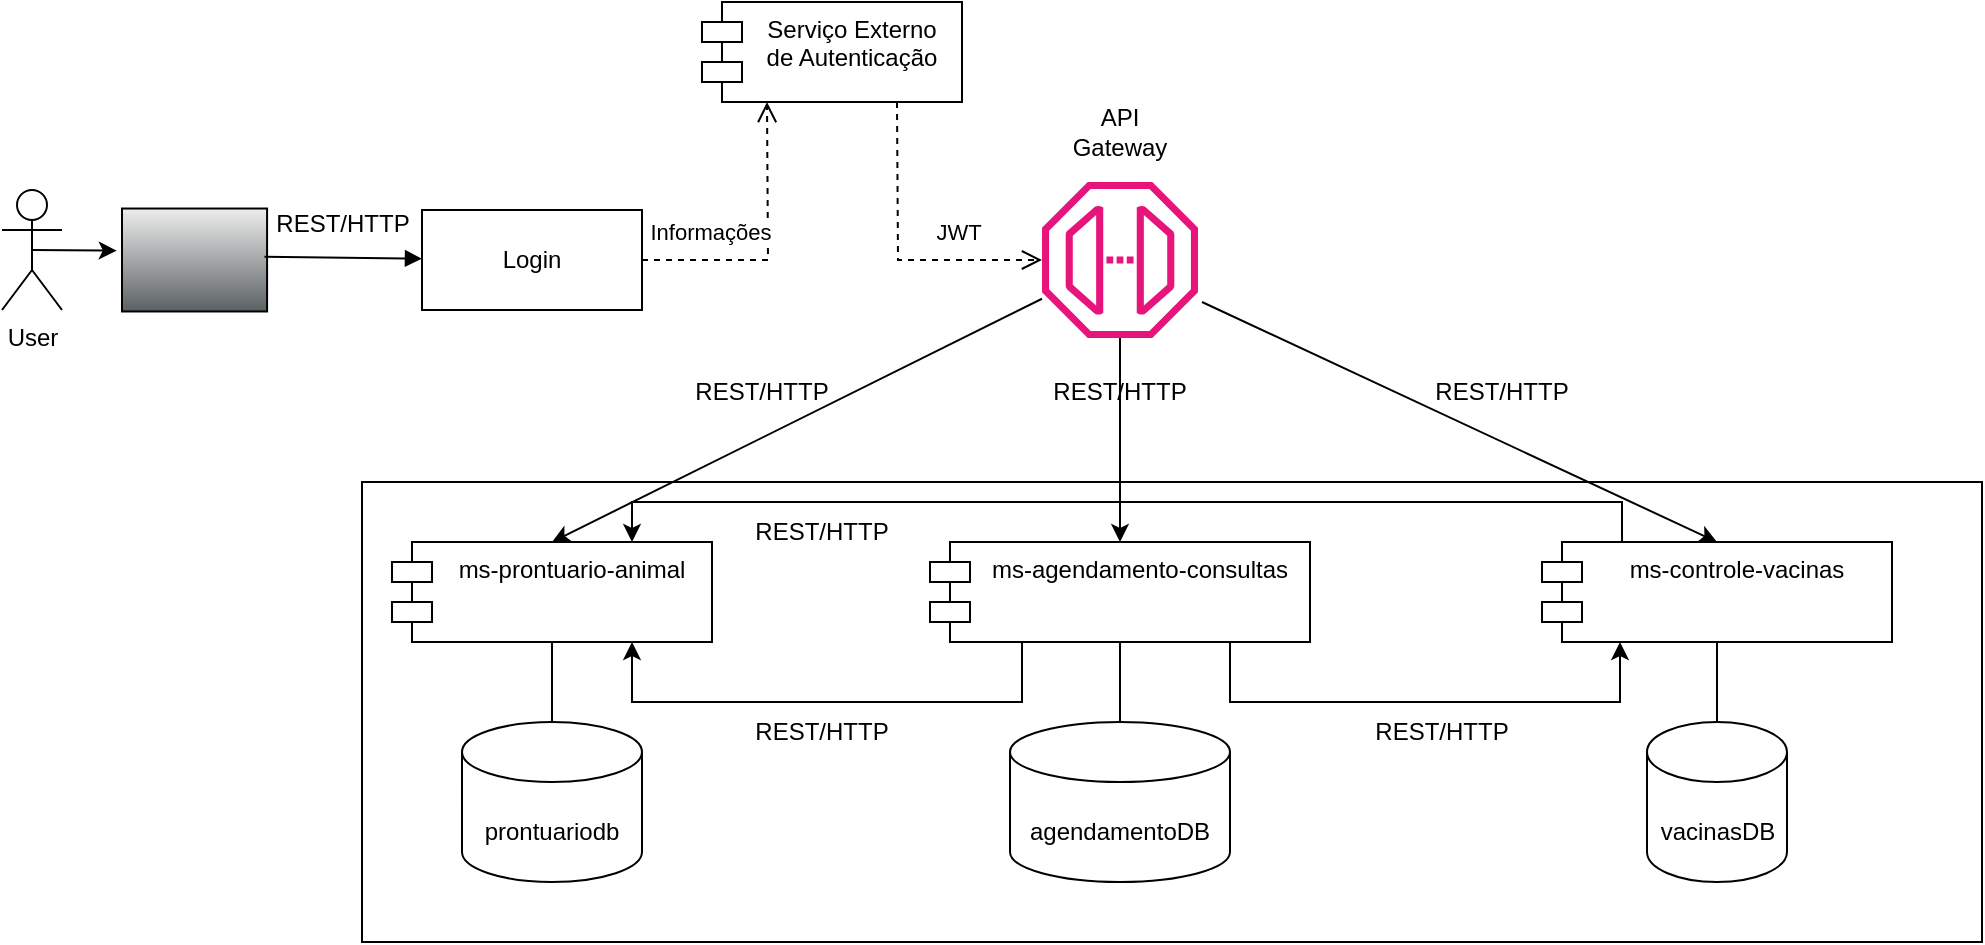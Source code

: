 <mxfile version="28.1.2">
  <diagram name="Página-1" id="7owDZvhy-oLVDXLCxerV">
    <mxGraphModel dx="1255" dy="933" grid="1" gridSize="10" guides="1" tooltips="1" connect="1" arrows="1" fold="1" page="1" pageScale="1" pageWidth="1169" pageHeight="827" math="0" shadow="0">
      <root>
        <mxCell id="0" />
        <mxCell id="1" parent="0" />
        <mxCell id="jMyXrpYuWw6sm7gt-vB7-31" value="" style="rounded=0;whiteSpace=wrap;html=1;strokeColor=default;align=center;verticalAlign=middle;fontFamily=Helvetica;fontSize=12;fontColor=default;fillColor=default;" vertex="1" parent="1">
          <mxGeometry x="190" y="340" width="810" height="230" as="geometry" />
        </mxCell>
        <mxCell id="jMyXrpYuWw6sm7gt-vB7-1" value="User" style="shape=umlActor;verticalLabelPosition=bottom;verticalAlign=top;html=1;outlineConnect=0;" vertex="1" parent="1">
          <mxGeometry x="10" y="194" width="30" height="60" as="geometry" />
        </mxCell>
        <mxCell id="jMyXrpYuWw6sm7gt-vB7-2" value="" style="endArrow=classic;html=1;rounded=0;exitX=0.5;exitY=0.5;exitDx=0;exitDy=0;exitPerimeter=0;entryX=-0.036;entryY=0.409;entryDx=0;entryDy=0;entryPerimeter=0;" edge="1" parent="1" source="jMyXrpYuWw6sm7gt-vB7-1" target="jMyXrpYuWw6sm7gt-vB7-41">
          <mxGeometry width="50" height="50" relative="1" as="geometry">
            <mxPoint x="60" y="228.5" as="sourcePoint" />
            <mxPoint x="60" y="220" as="targetPoint" />
          </mxGeometry>
        </mxCell>
        <mxCell id="jMyXrpYuWw6sm7gt-vB7-4" value="Login" style="html=1;whiteSpace=wrap;" vertex="1" parent="1">
          <mxGeometry x="220" y="204" width="110" height="50" as="geometry" />
        </mxCell>
        <mxCell id="jMyXrpYuWw6sm7gt-vB7-5" value="Informações" style="html=1;verticalAlign=bottom;endArrow=open;dashed=1;endSize=8;curved=0;rounded=0;exitX=1;exitY=0.5;exitDx=0;exitDy=0;entryX=0.25;entryY=1;entryDx=0;entryDy=0;" edge="1" parent="1" source="jMyXrpYuWw6sm7gt-vB7-4" target="jMyXrpYuWw6sm7gt-vB7-6">
          <mxGeometry x="-0.52" y="5" relative="1" as="geometry">
            <mxPoint x="430" y="228.5" as="sourcePoint" />
            <mxPoint x="392.5" y="154.0" as="targetPoint" />
            <Array as="points">
              <mxPoint x="393" y="229" />
            </Array>
            <mxPoint as="offset" />
          </mxGeometry>
        </mxCell>
        <mxCell id="jMyXrpYuWw6sm7gt-vB7-6" value="Serviço Externo&lt;div&gt;de Autenticação&lt;/div&gt;" style="html=1;whiteSpace=wrap;shape=module;spacingLeft=20;verticalAlign=top;" vertex="1" parent="1">
          <mxGeometry x="360" y="100" width="130" height="50" as="geometry" />
        </mxCell>
        <mxCell id="jMyXrpYuWw6sm7gt-vB7-7" value="JWT" style="html=1;verticalAlign=bottom;endArrow=open;dashed=1;endSize=8;curved=0;rounded=0;exitX=0.75;exitY=1;exitDx=0;exitDy=0;" edge="1" parent="1" source="jMyXrpYuWw6sm7gt-vB7-6" target="jMyXrpYuWw6sm7gt-vB7-11">
          <mxGeometry x="0.448" y="5" relative="1" as="geometry">
            <mxPoint x="430" y="160" as="sourcePoint" />
            <mxPoint x="510" y="225" as="targetPoint" />
            <Array as="points">
              <mxPoint x="458" y="229" />
            </Array>
            <mxPoint as="offset" />
          </mxGeometry>
        </mxCell>
        <mxCell id="jMyXrpYuWw6sm7gt-vB7-11" value="" style="sketch=0;outlineConnect=0;fontColor=#232F3E;gradientColor=none;fillColor=#E7157B;strokeColor=none;dashed=0;verticalLabelPosition=bottom;verticalAlign=top;align=center;html=1;fontSize=12;fontStyle=0;aspect=fixed;pointerEvents=1;shape=mxgraph.aws4.endpoint;" vertex="1" parent="1">
          <mxGeometry x="530" y="190" width="78" height="78" as="geometry" />
        </mxCell>
        <mxCell id="jMyXrpYuWw6sm7gt-vB7-12" value="API Gateway" style="text;html=1;align=center;verticalAlign=middle;whiteSpace=wrap;rounded=0;" vertex="1" parent="1">
          <mxGeometry x="539" y="150" width="60" height="30" as="geometry" />
        </mxCell>
        <mxCell id="jMyXrpYuWw6sm7gt-vB7-17" value="ms-prontuario-animal" style="shape=module;align=left;spacingLeft=20;align=center;verticalAlign=top;whiteSpace=wrap;html=1;strokeColor=default;fontFamily=Helvetica;fontSize=12;fontColor=default;fillColor=default;" vertex="1" parent="1">
          <mxGeometry x="205" y="370" width="160" height="50" as="geometry" />
        </mxCell>
        <mxCell id="jMyXrpYuWw6sm7gt-vB7-18" value="ms-agendamento-consultas" style="shape=module;align=left;spacingLeft=20;align=center;verticalAlign=top;whiteSpace=wrap;html=1;strokeColor=default;fontFamily=Helvetica;fontSize=12;fontColor=default;fillColor=default;" vertex="1" parent="1">
          <mxGeometry x="474" y="370" width="190" height="50" as="geometry" />
        </mxCell>
        <mxCell id="jMyXrpYuWw6sm7gt-vB7-19" value="ms-controle-vacinas" style="shape=module;align=left;spacingLeft=20;align=center;verticalAlign=top;whiteSpace=wrap;html=1;strokeColor=default;fontFamily=Helvetica;fontSize=12;fontColor=default;fillColor=default;" vertex="1" parent="1">
          <mxGeometry x="780" y="370" width="175" height="50" as="geometry" />
        </mxCell>
        <mxCell id="jMyXrpYuWw6sm7gt-vB7-20" value="" style="shape=cylinder3;whiteSpace=wrap;html=1;boundedLbl=1;backgroundOutline=1;size=15;strokeColor=default;align=center;verticalAlign=middle;fontFamily=Helvetica;fontSize=12;fontColor=default;fillColor=default;" vertex="1" parent="1">
          <mxGeometry x="240" y="460" width="90" height="80" as="geometry" />
        </mxCell>
        <mxCell id="jMyXrpYuWw6sm7gt-vB7-21" value="" style="shape=cylinder3;whiteSpace=wrap;html=1;boundedLbl=1;backgroundOutline=1;size=15;strokeColor=default;align=center;verticalAlign=middle;fontFamily=Helvetica;fontSize=12;fontColor=default;fillColor=default;" vertex="1" parent="1">
          <mxGeometry x="514" y="460" width="110" height="80" as="geometry" />
        </mxCell>
        <mxCell id="jMyXrpYuWw6sm7gt-vB7-22" value="" style="shape=cylinder3;whiteSpace=wrap;html=1;boundedLbl=1;backgroundOutline=1;size=15;strokeColor=default;align=center;verticalAlign=middle;fontFamily=Helvetica;fontSize=12;fontColor=default;fillColor=default;" vertex="1" parent="1">
          <mxGeometry x="832.5" y="460" width="70" height="80" as="geometry" />
        </mxCell>
        <mxCell id="jMyXrpYuWw6sm7gt-vB7-24" value="" style="endArrow=none;html=1;rounded=0;fontFamily=Helvetica;fontSize=12;fontColor=default;entryX=0.5;entryY=0;entryDx=0;entryDy=0;entryPerimeter=0;" edge="1" parent="1" source="jMyXrpYuWw6sm7gt-vB7-17" target="jMyXrpYuWw6sm7gt-vB7-20">
          <mxGeometry width="50" height="50" relative="1" as="geometry">
            <mxPoint x="285" y="470" as="sourcePoint" />
            <mxPoint x="285" y="490.711" as="targetPoint" />
          </mxGeometry>
        </mxCell>
        <mxCell id="jMyXrpYuWw6sm7gt-vB7-25" value="" style="endArrow=none;html=1;rounded=0;fontFamily=Helvetica;fontSize=12;fontColor=default;entryX=0.5;entryY=0;entryDx=0;entryDy=0;entryPerimeter=0;exitX=0.5;exitY=1;exitDx=0;exitDy=0;" edge="1" parent="1" source="jMyXrpYuWw6sm7gt-vB7-18" target="jMyXrpYuWw6sm7gt-vB7-21">
          <mxGeometry width="50" height="50" relative="1" as="geometry">
            <mxPoint x="569" y="420" as="sourcePoint" />
            <mxPoint x="571" y="490.711" as="targetPoint" />
          </mxGeometry>
        </mxCell>
        <mxCell id="jMyXrpYuWw6sm7gt-vB7-26" value="" style="endArrow=none;html=1;rounded=0;fontFamily=Helvetica;fontSize=12;fontColor=default;entryX=0.5;entryY=0;entryDx=0;entryDy=0;entryPerimeter=0;exitX=0.5;exitY=1;exitDx=0;exitDy=0;" edge="1" parent="1" source="jMyXrpYuWw6sm7gt-vB7-19" target="jMyXrpYuWw6sm7gt-vB7-22">
          <mxGeometry width="50" height="50" relative="1" as="geometry">
            <mxPoint x="867" y="420" as="sourcePoint" />
            <mxPoint x="867" y="490.711" as="targetPoint" />
          </mxGeometry>
        </mxCell>
        <mxCell id="jMyXrpYuWw6sm7gt-vB7-27" value="prontuariodb" style="text;html=1;align=center;verticalAlign=middle;whiteSpace=wrap;rounded=0;fontFamily=Helvetica;fontSize=12;fontColor=default;" vertex="1" parent="1">
          <mxGeometry x="255" y="500" width="60" height="30" as="geometry" />
        </mxCell>
        <mxCell id="jMyXrpYuWw6sm7gt-vB7-28" value="agendamentoDB" style="text;html=1;align=center;verticalAlign=middle;whiteSpace=wrap;rounded=0;fontFamily=Helvetica;fontSize=12;fontColor=default;" vertex="1" parent="1">
          <mxGeometry x="539" y="500" width="60" height="30" as="geometry" />
        </mxCell>
        <mxCell id="jMyXrpYuWw6sm7gt-vB7-29" value="vacinasDB" style="text;html=1;align=center;verticalAlign=middle;whiteSpace=wrap;rounded=0;fontFamily=Helvetica;fontSize=12;fontColor=default;" vertex="1" parent="1">
          <mxGeometry x="837.5" y="500" width="60" height="30" as="geometry" />
        </mxCell>
        <mxCell id="jMyXrpYuWw6sm7gt-vB7-32" value="" style="endArrow=classic;html=1;rounded=0;fontFamily=Helvetica;fontSize=12;fontColor=default;entryX=0.5;entryY=0;entryDx=0;entryDy=0;" edge="1" parent="1" source="jMyXrpYuWw6sm7gt-vB7-11" target="jMyXrpYuWw6sm7gt-vB7-17">
          <mxGeometry width="50" height="50" relative="1" as="geometry">
            <mxPoint x="510" y="490" as="sourcePoint" />
            <mxPoint x="560" y="440" as="targetPoint" />
          </mxGeometry>
        </mxCell>
        <mxCell id="jMyXrpYuWw6sm7gt-vB7-33" value="" style="endArrow=classic;html=1;rounded=0;fontFamily=Helvetica;fontSize=12;fontColor=default;" edge="1" parent="1" source="jMyXrpYuWw6sm7gt-vB7-11" target="jMyXrpYuWw6sm7gt-vB7-18">
          <mxGeometry width="50" height="50" relative="1" as="geometry">
            <mxPoint x="510" y="490" as="sourcePoint" />
            <mxPoint x="560" y="440" as="targetPoint" />
          </mxGeometry>
        </mxCell>
        <mxCell id="jMyXrpYuWw6sm7gt-vB7-34" value="" style="endArrow=classic;html=1;rounded=0;fontFamily=Helvetica;fontSize=12;fontColor=default;entryX=0.5;entryY=0;entryDx=0;entryDy=0;" edge="1" parent="1" target="jMyXrpYuWw6sm7gt-vB7-19">
          <mxGeometry width="50" height="50" relative="1" as="geometry">
            <mxPoint x="610" y="250" as="sourcePoint" />
            <mxPoint x="720" y="320" as="targetPoint" />
          </mxGeometry>
        </mxCell>
        <mxCell id="jMyXrpYuWw6sm7gt-vB7-38" value="" style="endArrow=classic;html=1;rounded=0;fontFamily=Helvetica;fontSize=12;fontColor=default;entryX=0.75;entryY=1;entryDx=0;entryDy=0;" edge="1" parent="1" target="jMyXrpYuWw6sm7gt-vB7-17">
          <mxGeometry width="50" height="50" relative="1" as="geometry">
            <mxPoint x="520" y="420" as="sourcePoint" />
            <mxPoint x="340" y="370" as="targetPoint" />
            <Array as="points">
              <mxPoint x="520" y="450" />
              <mxPoint x="325" y="450" />
            </Array>
          </mxGeometry>
        </mxCell>
        <mxCell id="jMyXrpYuWw6sm7gt-vB7-39" value="" style="endArrow=classic;html=1;rounded=0;fontFamily=Helvetica;fontSize=12;fontColor=default;entryX=0.75;entryY=1;entryDx=0;entryDy=0;" edge="1" parent="1">
          <mxGeometry width="50" height="50" relative="1" as="geometry">
            <mxPoint x="624" y="420" as="sourcePoint" />
            <mxPoint x="819" y="420" as="targetPoint" />
            <Array as="points">
              <mxPoint x="624" y="450" />
              <mxPoint x="819" y="450" />
            </Array>
          </mxGeometry>
        </mxCell>
        <mxCell id="jMyXrpYuWw6sm7gt-vB7-41" value="" style="shape=mxgraph.networks2.icon;aspect=fixed;fillColor=#EDEDED;strokeColor=#000000;gradientColor=#5B6163;network2IconShadow=1;network2bgFillColor=none;labelPosition=center;verticalLabelPosition=bottom;align=center;verticalAlign=top;network2Icon=mxgraph.networks2.pc;network2IconYOffset=-0.059;network2IconW=1.0;network2IconH=0.71;fontFamily=Helvetica;fontSize=12;fontColor=default;" vertex="1" parent="1">
          <mxGeometry x="70" y="203.26" width="72.54" height="51.48" as="geometry" />
        </mxCell>
        <mxCell id="jMyXrpYuWw6sm7gt-vB7-45" value="REST/HTTP" style="html=1;verticalAlign=bottom;endArrow=block;curved=0;rounded=0;fontFamily=Helvetica;fontSize=12;fontColor=default;exitX=0.982;exitY=0.469;exitDx=0;exitDy=0;exitPerimeter=0;" edge="1" parent="1" source="jMyXrpYuWw6sm7gt-vB7-41" target="jMyXrpYuWw6sm7gt-vB7-4">
          <mxGeometry x="-0.018" y="8" width="80" relative="1" as="geometry">
            <mxPoint x="370" y="220" as="sourcePoint" />
            <mxPoint x="450" y="220" as="targetPoint" />
            <mxPoint as="offset" />
          </mxGeometry>
        </mxCell>
        <mxCell id="jMyXrpYuWw6sm7gt-vB7-47" value="REST/HTTP" style="text;html=1;align=center;verticalAlign=middle;whiteSpace=wrap;rounded=0;fontFamily=Helvetica;fontSize=12;fontColor=default;rotation=0;" vertex="1" parent="1">
          <mxGeometry x="360" y="280" width="60" height="30" as="geometry" />
        </mxCell>
        <mxCell id="jMyXrpYuWw6sm7gt-vB7-48" value="" style="endArrow=classic;html=1;rounded=0;fontFamily=Helvetica;fontSize=12;fontColor=default;entryX=0.75;entryY=0;entryDx=0;entryDy=0;" edge="1" parent="1" target="jMyXrpYuWw6sm7gt-vB7-17">
          <mxGeometry width="50" height="50" relative="1" as="geometry">
            <mxPoint x="820" y="370" as="sourcePoint" />
            <mxPoint x="624" y="380" as="targetPoint" />
            <Array as="points">
              <mxPoint x="820" y="350" />
              <mxPoint x="325" y="350" />
            </Array>
          </mxGeometry>
        </mxCell>
        <mxCell id="jMyXrpYuWw6sm7gt-vB7-49" value="REST/HTTP" style="text;html=1;align=center;verticalAlign=middle;whiteSpace=wrap;rounded=0;fontFamily=Helvetica;fontSize=12;fontColor=default;rotation=0;" vertex="1" parent="1">
          <mxGeometry x="390" y="350" width="60" height="30" as="geometry" />
        </mxCell>
        <mxCell id="jMyXrpYuWw6sm7gt-vB7-50" value="REST/HTTP" style="text;html=1;align=center;verticalAlign=middle;whiteSpace=wrap;rounded=0;fontFamily=Helvetica;fontSize=12;fontColor=default;rotation=0;" vertex="1" parent="1">
          <mxGeometry x="390" y="450" width="60" height="30" as="geometry" />
        </mxCell>
        <mxCell id="jMyXrpYuWw6sm7gt-vB7-51" value="REST/HTTP" style="text;html=1;align=center;verticalAlign=middle;whiteSpace=wrap;rounded=0;fontFamily=Helvetica;fontSize=12;fontColor=default;rotation=0;" vertex="1" parent="1">
          <mxGeometry x="700" y="450" width="60" height="30" as="geometry" />
        </mxCell>
        <mxCell id="jMyXrpYuWw6sm7gt-vB7-52" value="REST/HTTP" style="text;html=1;align=center;verticalAlign=middle;whiteSpace=wrap;rounded=0;fontFamily=Helvetica;fontSize=12;fontColor=default;rotation=0;" vertex="1" parent="1">
          <mxGeometry x="539" y="280" width="60" height="30" as="geometry" />
        </mxCell>
        <mxCell id="jMyXrpYuWw6sm7gt-vB7-55" value="REST/HTTP" style="text;html=1;align=center;verticalAlign=middle;whiteSpace=wrap;rounded=0;fontFamily=Helvetica;fontSize=12;fontColor=default;rotation=0;" vertex="1" parent="1">
          <mxGeometry x="730" y="280" width="60" height="30" as="geometry" />
        </mxCell>
      </root>
    </mxGraphModel>
  </diagram>
</mxfile>
